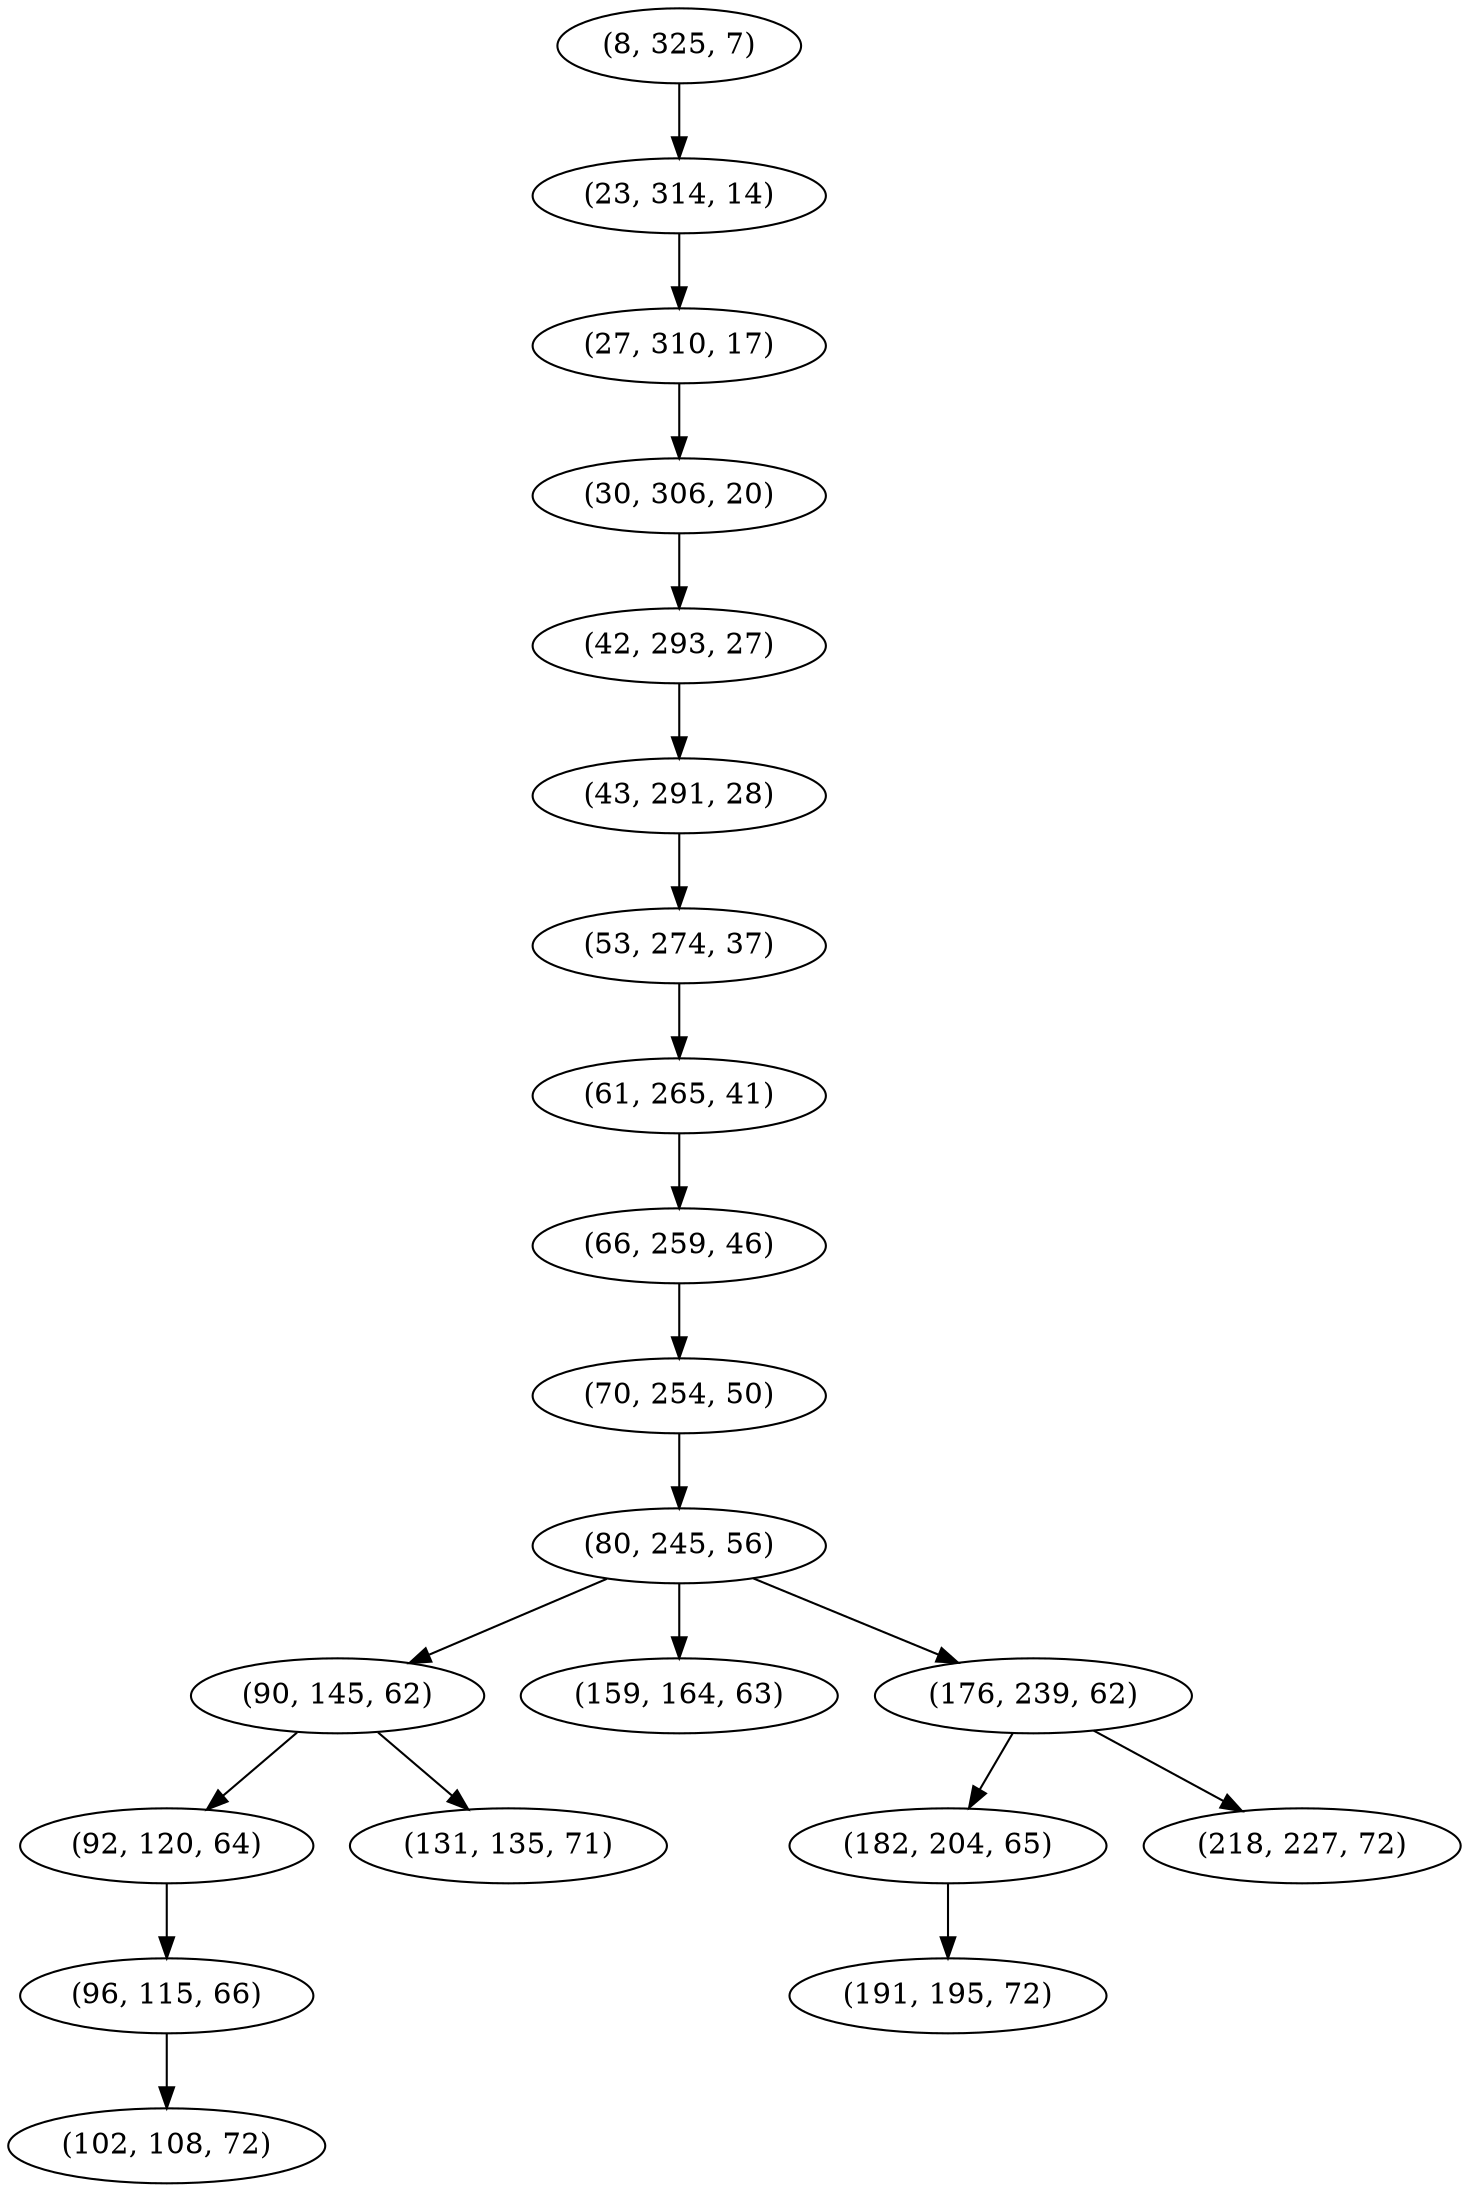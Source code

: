 digraph tree {
    "(8, 325, 7)";
    "(23, 314, 14)";
    "(27, 310, 17)";
    "(30, 306, 20)";
    "(42, 293, 27)";
    "(43, 291, 28)";
    "(53, 274, 37)";
    "(61, 265, 41)";
    "(66, 259, 46)";
    "(70, 254, 50)";
    "(80, 245, 56)";
    "(90, 145, 62)";
    "(92, 120, 64)";
    "(96, 115, 66)";
    "(102, 108, 72)";
    "(131, 135, 71)";
    "(159, 164, 63)";
    "(176, 239, 62)";
    "(182, 204, 65)";
    "(191, 195, 72)";
    "(218, 227, 72)";
    "(8, 325, 7)" -> "(23, 314, 14)";
    "(23, 314, 14)" -> "(27, 310, 17)";
    "(27, 310, 17)" -> "(30, 306, 20)";
    "(30, 306, 20)" -> "(42, 293, 27)";
    "(42, 293, 27)" -> "(43, 291, 28)";
    "(43, 291, 28)" -> "(53, 274, 37)";
    "(53, 274, 37)" -> "(61, 265, 41)";
    "(61, 265, 41)" -> "(66, 259, 46)";
    "(66, 259, 46)" -> "(70, 254, 50)";
    "(70, 254, 50)" -> "(80, 245, 56)";
    "(80, 245, 56)" -> "(90, 145, 62)";
    "(80, 245, 56)" -> "(159, 164, 63)";
    "(80, 245, 56)" -> "(176, 239, 62)";
    "(90, 145, 62)" -> "(92, 120, 64)";
    "(90, 145, 62)" -> "(131, 135, 71)";
    "(92, 120, 64)" -> "(96, 115, 66)";
    "(96, 115, 66)" -> "(102, 108, 72)";
    "(176, 239, 62)" -> "(182, 204, 65)";
    "(176, 239, 62)" -> "(218, 227, 72)";
    "(182, 204, 65)" -> "(191, 195, 72)";
}

